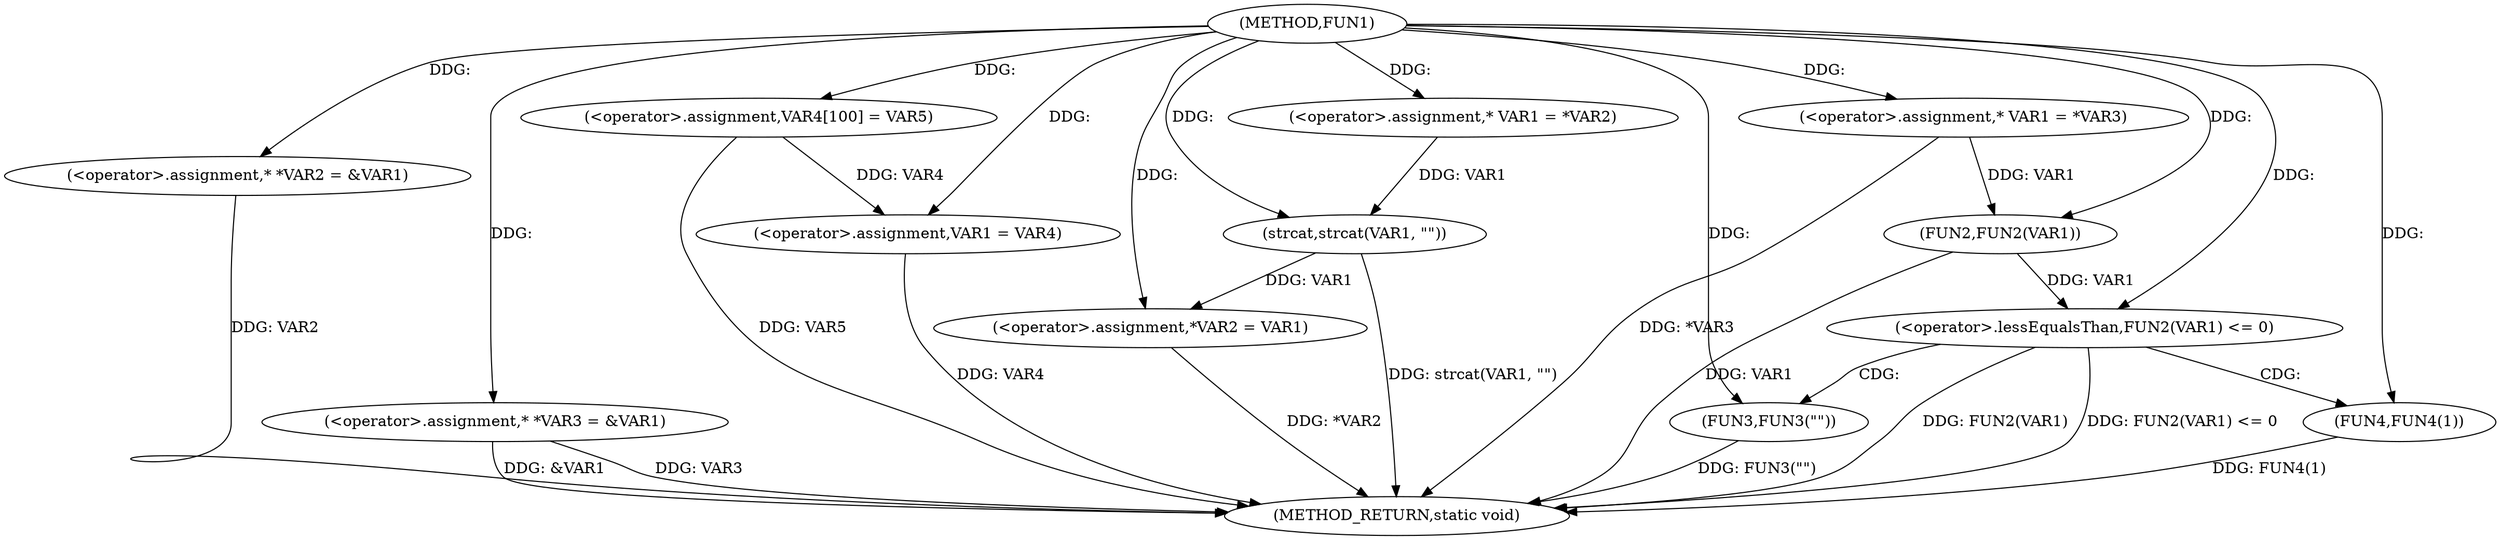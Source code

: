 digraph FUN1 {  
"1000100" [label = "(METHOD,FUN1)" ]
"1000149" [label = "(METHOD_RETURN,static void)" ]
"1000104" [label = "(<operator>.assignment,* *VAR2 = &VAR1)" ]
"1000109" [label = "(<operator>.assignment,* *VAR3 = &VAR1)" ]
"1000114" [label = "(<operator>.assignment,VAR4[100] = VAR5)" ]
"1000117" [label = "(<operator>.assignment,VAR1 = VAR4)" ]
"1000122" [label = "(<operator>.assignment,* VAR1 = *VAR2)" ]
"1000126" [label = "(strcat,strcat(VAR1, \"\"))" ]
"1000129" [label = "(<operator>.assignment,*VAR2 = VAR1)" ]
"1000135" [label = "(<operator>.assignment,* VAR1 = *VAR3)" ]
"1000140" [label = "(<operator>.lessEqualsThan,FUN2(VAR1) <= 0)" ]
"1000141" [label = "(FUN2,FUN2(VAR1))" ]
"1000145" [label = "(FUN3,FUN3(\"\"))" ]
"1000147" [label = "(FUN4,FUN4(1))" ]
  "1000141" -> "1000149"  [ label = "DDG: VAR1"] 
  "1000104" -> "1000149"  [ label = "DDG: VAR2"] 
  "1000140" -> "1000149"  [ label = "DDG: FUN2(VAR1)"] 
  "1000140" -> "1000149"  [ label = "DDG: FUN2(VAR1) <= 0"] 
  "1000117" -> "1000149"  [ label = "DDG: VAR4"] 
  "1000129" -> "1000149"  [ label = "DDG: *VAR2"] 
  "1000126" -> "1000149"  [ label = "DDG: strcat(VAR1, \"\")"] 
  "1000109" -> "1000149"  [ label = "DDG: VAR3"] 
  "1000145" -> "1000149"  [ label = "DDG: FUN3(\"\")"] 
  "1000147" -> "1000149"  [ label = "DDG: FUN4(1)"] 
  "1000109" -> "1000149"  [ label = "DDG: &VAR1"] 
  "1000114" -> "1000149"  [ label = "DDG: VAR5"] 
  "1000135" -> "1000149"  [ label = "DDG: *VAR3"] 
  "1000100" -> "1000104"  [ label = "DDG: "] 
  "1000100" -> "1000109"  [ label = "DDG: "] 
  "1000100" -> "1000114"  [ label = "DDG: "] 
  "1000114" -> "1000117"  [ label = "DDG: VAR4"] 
  "1000100" -> "1000117"  [ label = "DDG: "] 
  "1000100" -> "1000122"  [ label = "DDG: "] 
  "1000122" -> "1000126"  [ label = "DDG: VAR1"] 
  "1000100" -> "1000126"  [ label = "DDG: "] 
  "1000126" -> "1000129"  [ label = "DDG: VAR1"] 
  "1000100" -> "1000129"  [ label = "DDG: "] 
  "1000100" -> "1000135"  [ label = "DDG: "] 
  "1000141" -> "1000140"  [ label = "DDG: VAR1"] 
  "1000135" -> "1000141"  [ label = "DDG: VAR1"] 
  "1000100" -> "1000141"  [ label = "DDG: "] 
  "1000100" -> "1000140"  [ label = "DDG: "] 
  "1000100" -> "1000145"  [ label = "DDG: "] 
  "1000100" -> "1000147"  [ label = "DDG: "] 
  "1000140" -> "1000147"  [ label = "CDG: "] 
  "1000140" -> "1000145"  [ label = "CDG: "] 
}
